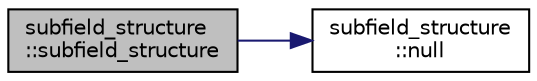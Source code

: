digraph "subfield_structure::subfield_structure"
{
  edge [fontname="Helvetica",fontsize="10",labelfontname="Helvetica",labelfontsize="10"];
  node [fontname="Helvetica",fontsize="10",shape=record];
  rankdir="LR";
  Node0 [label="subfield_structure\l::subfield_structure",height=0.2,width=0.4,color="black", fillcolor="grey75", style="filled", fontcolor="black"];
  Node0 -> Node1 [color="midnightblue",fontsize="10",style="solid",fontname="Helvetica"];
  Node1 [label="subfield_structure\l::null",height=0.2,width=0.4,color="black", fillcolor="white", style="filled",URL="$d4/d43/classsubfield__structure.html#a055260480ba8b8d9ec922824f57e7de2"];
}
